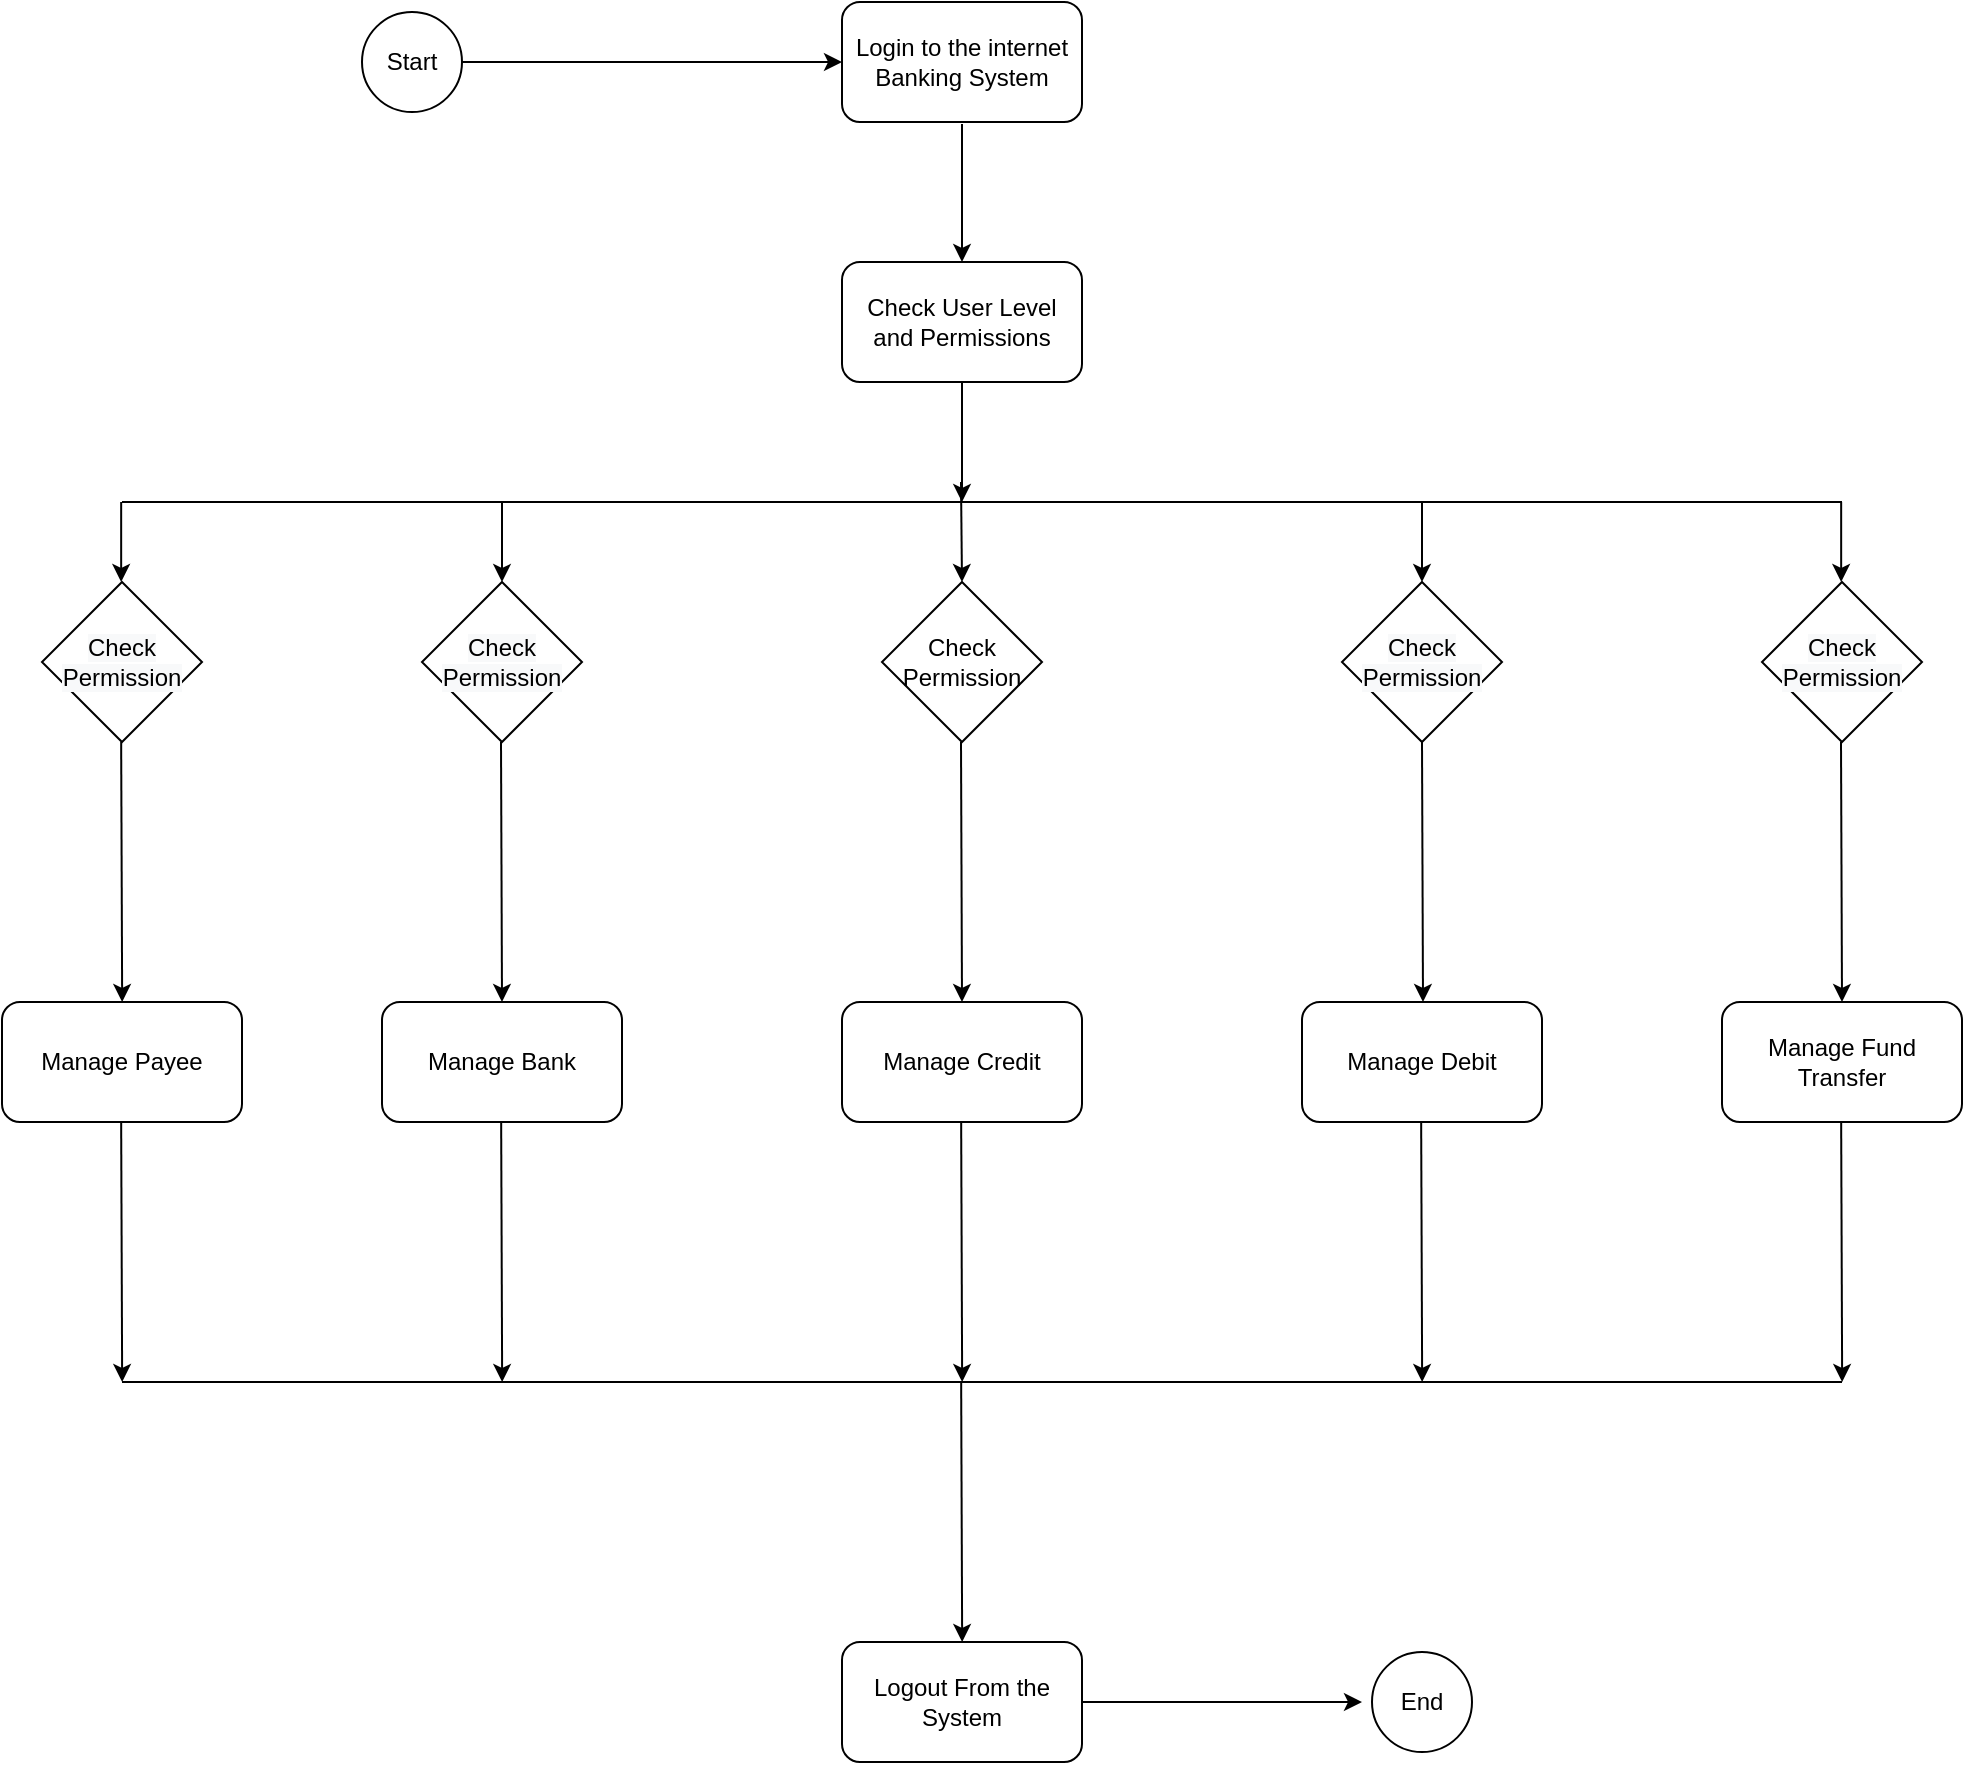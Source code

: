 <mxfile version="14.8.1" type="github">
  <diagram id="-XpyyvEbQi4nuydrr4xa" name="Page-1">
    <mxGraphModel dx="1110" dy="374" grid="1" gridSize="10" guides="1" tooltips="1" connect="1" arrows="1" fold="1" page="1" pageScale="1" pageWidth="850" pageHeight="1100" math="0" shadow="0">
      <root>
        <mxCell id="0" />
        <mxCell id="1" parent="0" />
        <mxCell id="QScslczDTn8aTDFxoZ6l-1" value="Start" style="ellipse;whiteSpace=wrap;html=1;aspect=fixed;" vertex="1" parent="1">
          <mxGeometry x="390" y="75" width="50" height="50" as="geometry" />
        </mxCell>
        <mxCell id="QScslczDTn8aTDFxoZ6l-2" value="Login to the internet&lt;br&gt;Banking System" style="rounded=1;whiteSpace=wrap;html=1;" vertex="1" parent="1">
          <mxGeometry x="630" y="70" width="120" height="60" as="geometry" />
        </mxCell>
        <mxCell id="QScslczDTn8aTDFxoZ6l-3" value="Check User Level and Permissions" style="rounded=1;whiteSpace=wrap;html=1;" vertex="1" parent="1">
          <mxGeometry x="630" y="200" width="120" height="60" as="geometry" />
        </mxCell>
        <mxCell id="QScslczDTn8aTDFxoZ6l-4" value="&#xa;&#xa;&lt;span style=&quot;color: rgb(0, 0, 0); font-family: helvetica; font-size: 12px; font-style: normal; font-weight: 400; letter-spacing: normal; text-align: center; text-indent: 0px; text-transform: none; word-spacing: 0px; background-color: rgb(248, 249, 250); display: inline; float: none;&quot;&gt;Check&lt;/span&gt;&lt;br style=&quot;color: rgb(0, 0, 0); font-family: helvetica; font-size: 12px; font-style: normal; font-weight: 400; letter-spacing: normal; text-align: center; text-indent: 0px; text-transform: none; word-spacing: 0px; background-color: rgb(248, 249, 250);&quot;&gt;&lt;span style=&quot;color: rgb(0, 0, 0); font-family: helvetica; font-size: 12px; font-style: normal; font-weight: 400; letter-spacing: normal; text-align: center; text-indent: 0px; text-transform: none; word-spacing: 0px; background-color: rgb(248, 249, 250); display: inline; float: none;&quot;&gt;Permission&lt;/span&gt;&#xa;&#xa;" style="rhombus;whiteSpace=wrap;html=1;" vertex="1" parent="1">
          <mxGeometry x="230" y="360" width="80" height="80" as="geometry" />
        </mxCell>
        <mxCell id="QScslczDTn8aTDFxoZ6l-6" value="&#xa;&#xa;&lt;span style=&quot;color: rgb(0, 0, 0); font-family: helvetica; font-size: 12px; font-style: normal; font-weight: 400; letter-spacing: normal; text-align: center; text-indent: 0px; text-transform: none; word-spacing: 0px; background-color: rgb(248, 249, 250); display: inline; float: none;&quot;&gt;Check&lt;/span&gt;&lt;br style=&quot;color: rgb(0, 0, 0); font-family: helvetica; font-size: 12px; font-style: normal; font-weight: 400; letter-spacing: normal; text-align: center; text-indent: 0px; text-transform: none; word-spacing: 0px; background-color: rgb(248, 249, 250);&quot;&gt;&lt;span style=&quot;color: rgb(0, 0, 0); font-family: helvetica; font-size: 12px; font-style: normal; font-weight: 400; letter-spacing: normal; text-align: center; text-indent: 0px; text-transform: none; word-spacing: 0px; background-color: rgb(248, 249, 250); display: inline; float: none;&quot;&gt;Permission&lt;/span&gt;&#xa;&#xa;" style="rhombus;whiteSpace=wrap;html=1;" vertex="1" parent="1">
          <mxGeometry x="1090" y="360" width="80" height="80" as="geometry" />
        </mxCell>
        <mxCell id="QScslczDTn8aTDFxoZ6l-7" value="&#xa;&#xa;&lt;span style=&quot;color: rgb(0, 0, 0); font-family: helvetica; font-size: 12px; font-style: normal; font-weight: 400; letter-spacing: normal; text-align: center; text-indent: 0px; text-transform: none; word-spacing: 0px; background-color: rgb(248, 249, 250); display: inline; float: none;&quot;&gt;Check&lt;/span&gt;&lt;br style=&quot;color: rgb(0, 0, 0); font-family: helvetica; font-size: 12px; font-style: normal; font-weight: 400; letter-spacing: normal; text-align: center; text-indent: 0px; text-transform: none; word-spacing: 0px; background-color: rgb(248, 249, 250);&quot;&gt;&lt;span style=&quot;color: rgb(0, 0, 0); font-family: helvetica; font-size: 12px; font-style: normal; font-weight: 400; letter-spacing: normal; text-align: center; text-indent: 0px; text-transform: none; word-spacing: 0px; background-color: rgb(248, 249, 250); display: inline; float: none;&quot;&gt;Permission&lt;/span&gt;&#xa;&#xa;" style="rhombus;whiteSpace=wrap;html=1;" vertex="1" parent="1">
          <mxGeometry x="880" y="360" width="80" height="80" as="geometry" />
        </mxCell>
        <mxCell id="QScslczDTn8aTDFxoZ6l-8" value="&#xa;&#xa;&lt;span style=&quot;color: rgb(0, 0, 0); font-family: helvetica; font-size: 12px; font-style: normal; font-weight: 400; letter-spacing: normal; text-align: center; text-indent: 0px; text-transform: none; word-spacing: 0px; background-color: rgb(248, 249, 250); display: inline; float: none;&quot;&gt;Check&lt;/span&gt;&lt;br style=&quot;color: rgb(0, 0, 0); font-family: helvetica; font-size: 12px; font-style: normal; font-weight: 400; letter-spacing: normal; text-align: center; text-indent: 0px; text-transform: none; word-spacing: 0px; background-color: rgb(248, 249, 250);&quot;&gt;&lt;span style=&quot;color: rgb(0, 0, 0); font-family: helvetica; font-size: 12px; font-style: normal; font-weight: 400; letter-spacing: normal; text-align: center; text-indent: 0px; text-transform: none; word-spacing: 0px; background-color: rgb(248, 249, 250); display: inline; float: none;&quot;&gt;Permission&lt;/span&gt;&#xa;&#xa;" style="rhombus;whiteSpace=wrap;html=1;" vertex="1" parent="1">
          <mxGeometry x="420" y="360" width="80" height="80" as="geometry" />
        </mxCell>
        <mxCell id="QScslczDTn8aTDFxoZ6l-9" value="Check&lt;br&gt;Permission" style="rhombus;whiteSpace=wrap;html=1;" vertex="1" parent="1">
          <mxGeometry x="650" y="360" width="80" height="80" as="geometry" />
        </mxCell>
        <mxCell id="QScslczDTn8aTDFxoZ6l-10" value="Manage Payee" style="rounded=1;whiteSpace=wrap;html=1;" vertex="1" parent="1">
          <mxGeometry x="210" y="570" width="120" height="60" as="geometry" />
        </mxCell>
        <mxCell id="QScslczDTn8aTDFxoZ6l-11" value="Manage Bank" style="rounded=1;whiteSpace=wrap;html=1;" vertex="1" parent="1">
          <mxGeometry x="400" y="570" width="120" height="60" as="geometry" />
        </mxCell>
        <mxCell id="QScslczDTn8aTDFxoZ6l-12" value="Manage Credit" style="rounded=1;whiteSpace=wrap;html=1;" vertex="1" parent="1">
          <mxGeometry x="630" y="570" width="120" height="60" as="geometry" />
        </mxCell>
        <mxCell id="QScslczDTn8aTDFxoZ6l-13" value="Manage Debit" style="rounded=1;whiteSpace=wrap;html=1;" vertex="1" parent="1">
          <mxGeometry x="860" y="570" width="120" height="60" as="geometry" />
        </mxCell>
        <mxCell id="QScslczDTn8aTDFxoZ6l-14" value="Manage Fund Transfer" style="rounded=1;whiteSpace=wrap;html=1;" vertex="1" parent="1">
          <mxGeometry x="1070" y="570" width="120" height="60" as="geometry" />
        </mxCell>
        <mxCell id="QScslczDTn8aTDFxoZ6l-15" value="Logout From the System" style="rounded=1;whiteSpace=wrap;html=1;" vertex="1" parent="1">
          <mxGeometry x="630" y="890" width="120" height="60" as="geometry" />
        </mxCell>
        <mxCell id="QScslczDTn8aTDFxoZ6l-16" value="End" style="ellipse;whiteSpace=wrap;html=1;aspect=fixed;" vertex="1" parent="1">
          <mxGeometry x="895" y="895" width="50" height="50" as="geometry" />
        </mxCell>
        <mxCell id="QScslczDTn8aTDFxoZ6l-17" value="" style="endArrow=classic;html=1;entryX=0.5;entryY=0;entryDx=0;entryDy=0;" edge="1" parent="1" target="QScslczDTn8aTDFxoZ6l-3">
          <mxGeometry width="50" height="50" relative="1" as="geometry">
            <mxPoint x="690" y="131" as="sourcePoint" />
            <mxPoint x="730" y="140" as="targetPoint" />
          </mxGeometry>
        </mxCell>
        <mxCell id="QScslczDTn8aTDFxoZ6l-18" value="" style="endArrow=classic;html=1;entryX=0;entryY=0.5;entryDx=0;entryDy=0;" edge="1" parent="1" source="QScslczDTn8aTDFxoZ6l-1" target="QScslczDTn8aTDFxoZ6l-2">
          <mxGeometry width="50" height="50" relative="1" as="geometry">
            <mxPoint x="440" y="150" as="sourcePoint" />
            <mxPoint x="510.711" y="100" as="targetPoint" />
          </mxGeometry>
        </mxCell>
        <mxCell id="QScslczDTn8aTDFxoZ6l-19" value="" style="endArrow=classic;html=1;exitX=0.5;exitY=1;exitDx=0;exitDy=0;" edge="1" parent="1" source="QScslczDTn8aTDFxoZ6l-3">
          <mxGeometry width="50" height="50" relative="1" as="geometry">
            <mxPoint x="490" y="360" as="sourcePoint" />
            <mxPoint x="690" y="320" as="targetPoint" />
          </mxGeometry>
        </mxCell>
        <mxCell id="QScslczDTn8aTDFxoZ6l-20" value="" style="endArrow=classic;html=1;exitX=0.5;exitY=1;exitDx=0;exitDy=0;entryX=0.5;entryY=0;entryDx=0;entryDy=0;" edge="1" parent="1" target="QScslczDTn8aTDFxoZ6l-12">
          <mxGeometry width="50" height="50" relative="1" as="geometry">
            <mxPoint x="689.5" y="440" as="sourcePoint" />
            <mxPoint x="689.5" y="540" as="targetPoint" />
          </mxGeometry>
        </mxCell>
        <mxCell id="QScslczDTn8aTDFxoZ6l-21" value="" style="endArrow=classic;html=1;exitX=0.5;exitY=1;exitDx=0;exitDy=0;entryX=0.5;entryY=0;entryDx=0;entryDy=0;" edge="1" parent="1">
          <mxGeometry width="50" height="50" relative="1" as="geometry">
            <mxPoint x="459.5" y="440" as="sourcePoint" />
            <mxPoint x="460" y="570" as="targetPoint" />
          </mxGeometry>
        </mxCell>
        <mxCell id="QScslczDTn8aTDFxoZ6l-22" value="" style="endArrow=classic;html=1;exitX=0.5;exitY=1;exitDx=0;exitDy=0;entryX=0.5;entryY=0;entryDx=0;entryDy=0;" edge="1" parent="1">
          <mxGeometry width="50" height="50" relative="1" as="geometry">
            <mxPoint x="920" y="440" as="sourcePoint" />
            <mxPoint x="920.5" y="570" as="targetPoint" />
          </mxGeometry>
        </mxCell>
        <mxCell id="QScslczDTn8aTDFxoZ6l-23" value="" style="endArrow=classic;html=1;exitX=0.5;exitY=1;exitDx=0;exitDy=0;entryX=0.5;entryY=0;entryDx=0;entryDy=0;" edge="1" parent="1">
          <mxGeometry width="50" height="50" relative="1" as="geometry">
            <mxPoint x="1129.5" y="440" as="sourcePoint" />
            <mxPoint x="1130" y="570" as="targetPoint" />
          </mxGeometry>
        </mxCell>
        <mxCell id="QScslczDTn8aTDFxoZ6l-25" value="" style="endArrow=none;html=1;" edge="1" parent="1">
          <mxGeometry width="50" height="50" relative="1" as="geometry">
            <mxPoint x="270" y="320" as="sourcePoint" />
            <mxPoint x="1130" y="320" as="targetPoint" />
          </mxGeometry>
        </mxCell>
        <mxCell id="QScslczDTn8aTDFxoZ6l-26" value="" style="endArrow=classic;html=1;exitX=0.5;exitY=1;exitDx=0;exitDy=0;" edge="1" parent="1">
          <mxGeometry width="50" height="50" relative="1" as="geometry">
            <mxPoint x="689.5" y="310" as="sourcePoint" />
            <mxPoint x="690" y="360" as="targetPoint" />
          </mxGeometry>
        </mxCell>
        <mxCell id="QScslczDTn8aTDFxoZ6l-27" value="" style="endArrow=classic;html=1;" edge="1" parent="1">
          <mxGeometry width="50" height="50" relative="1" as="geometry">
            <mxPoint x="460" y="320" as="sourcePoint" />
            <mxPoint x="460" y="360" as="targetPoint" />
          </mxGeometry>
        </mxCell>
        <mxCell id="QScslczDTn8aTDFxoZ6l-28" value="" style="endArrow=classic;html=1;" edge="1" parent="1">
          <mxGeometry width="50" height="50" relative="1" as="geometry">
            <mxPoint x="269.58" y="320" as="sourcePoint" />
            <mxPoint x="269.58" y="360" as="targetPoint" />
          </mxGeometry>
        </mxCell>
        <mxCell id="QScslczDTn8aTDFxoZ6l-29" value="" style="endArrow=classic;html=1;" edge="1" parent="1">
          <mxGeometry width="50" height="50" relative="1" as="geometry">
            <mxPoint x="920" y="320" as="sourcePoint" />
            <mxPoint x="920" y="360" as="targetPoint" />
          </mxGeometry>
        </mxCell>
        <mxCell id="QScslczDTn8aTDFxoZ6l-30" value="" style="endArrow=classic;html=1;" edge="1" parent="1">
          <mxGeometry width="50" height="50" relative="1" as="geometry">
            <mxPoint x="1129.58" y="320" as="sourcePoint" />
            <mxPoint x="1129.58" y="360" as="targetPoint" />
          </mxGeometry>
        </mxCell>
        <mxCell id="QScslczDTn8aTDFxoZ6l-31" value="" style="endArrow=classic;html=1;exitX=0.5;exitY=1;exitDx=0;exitDy=0;entryX=0.5;entryY=0;entryDx=0;entryDy=0;" edge="1" parent="1">
          <mxGeometry width="50" height="50" relative="1" as="geometry">
            <mxPoint x="269.58" y="440.0" as="sourcePoint" />
            <mxPoint x="270.08" y="570.0" as="targetPoint" />
          </mxGeometry>
        </mxCell>
        <mxCell id="QScslczDTn8aTDFxoZ6l-32" value="" style="endArrow=none;html=1;" edge="1" parent="1">
          <mxGeometry width="50" height="50" relative="1" as="geometry">
            <mxPoint x="270" y="760" as="sourcePoint" />
            <mxPoint x="1130" y="760" as="targetPoint" />
          </mxGeometry>
        </mxCell>
        <mxCell id="QScslczDTn8aTDFxoZ6l-33" value="" style="endArrow=classic;html=1;exitX=0.5;exitY=1;exitDx=0;exitDy=0;entryX=0.5;entryY=0;entryDx=0;entryDy=0;" edge="1" parent="1">
          <mxGeometry width="50" height="50" relative="1" as="geometry">
            <mxPoint x="269.58" y="630.0" as="sourcePoint" />
            <mxPoint x="270.08" y="760.0" as="targetPoint" />
          </mxGeometry>
        </mxCell>
        <mxCell id="QScslczDTn8aTDFxoZ6l-34" value="" style="endArrow=classic;html=1;exitX=0.5;exitY=1;exitDx=0;exitDy=0;entryX=0.5;entryY=0;entryDx=0;entryDy=0;" edge="1" parent="1">
          <mxGeometry width="50" height="50" relative="1" as="geometry">
            <mxPoint x="459.58" y="630" as="sourcePoint" />
            <mxPoint x="460.08" y="760" as="targetPoint" />
          </mxGeometry>
        </mxCell>
        <mxCell id="QScslczDTn8aTDFxoZ6l-35" value="" style="endArrow=classic;html=1;exitX=0.5;exitY=1;exitDx=0;exitDy=0;entryX=0.5;entryY=0;entryDx=0;entryDy=0;" edge="1" parent="1">
          <mxGeometry width="50" height="50" relative="1" as="geometry">
            <mxPoint x="689.58" y="630" as="sourcePoint" />
            <mxPoint x="690.08" y="760" as="targetPoint" />
          </mxGeometry>
        </mxCell>
        <mxCell id="QScslczDTn8aTDFxoZ6l-36" value="" style="endArrow=classic;html=1;exitX=0.5;exitY=1;exitDx=0;exitDy=0;entryX=0.5;entryY=0;entryDx=0;entryDy=0;" edge="1" parent="1">
          <mxGeometry width="50" height="50" relative="1" as="geometry">
            <mxPoint x="919.58" y="630" as="sourcePoint" />
            <mxPoint x="920.08" y="760" as="targetPoint" />
          </mxGeometry>
        </mxCell>
        <mxCell id="QScslczDTn8aTDFxoZ6l-37" value="" style="endArrow=classic;html=1;exitX=0.5;exitY=1;exitDx=0;exitDy=0;entryX=0.5;entryY=0;entryDx=0;entryDy=0;" edge="1" parent="1">
          <mxGeometry width="50" height="50" relative="1" as="geometry">
            <mxPoint x="1129.58" y="630" as="sourcePoint" />
            <mxPoint x="1130.08" y="760" as="targetPoint" />
          </mxGeometry>
        </mxCell>
        <mxCell id="QScslczDTn8aTDFxoZ6l-38" value="" style="endArrow=classic;html=1;exitX=0.5;exitY=1;exitDx=0;exitDy=0;entryX=0.5;entryY=0;entryDx=0;entryDy=0;" edge="1" parent="1">
          <mxGeometry width="50" height="50" relative="1" as="geometry">
            <mxPoint x="689.58" y="760" as="sourcePoint" />
            <mxPoint x="690.08" y="890" as="targetPoint" />
          </mxGeometry>
        </mxCell>
        <mxCell id="QScslczDTn8aTDFxoZ6l-39" value="" style="endArrow=classic;html=1;exitX=1;exitY=0.5;exitDx=0;exitDy=0;" edge="1" parent="1" source="QScslczDTn8aTDFxoZ6l-15">
          <mxGeometry width="50" height="50" relative="1" as="geometry">
            <mxPoint x="770" y="950" as="sourcePoint" />
            <mxPoint x="890" y="920" as="targetPoint" />
          </mxGeometry>
        </mxCell>
      </root>
    </mxGraphModel>
  </diagram>
</mxfile>
